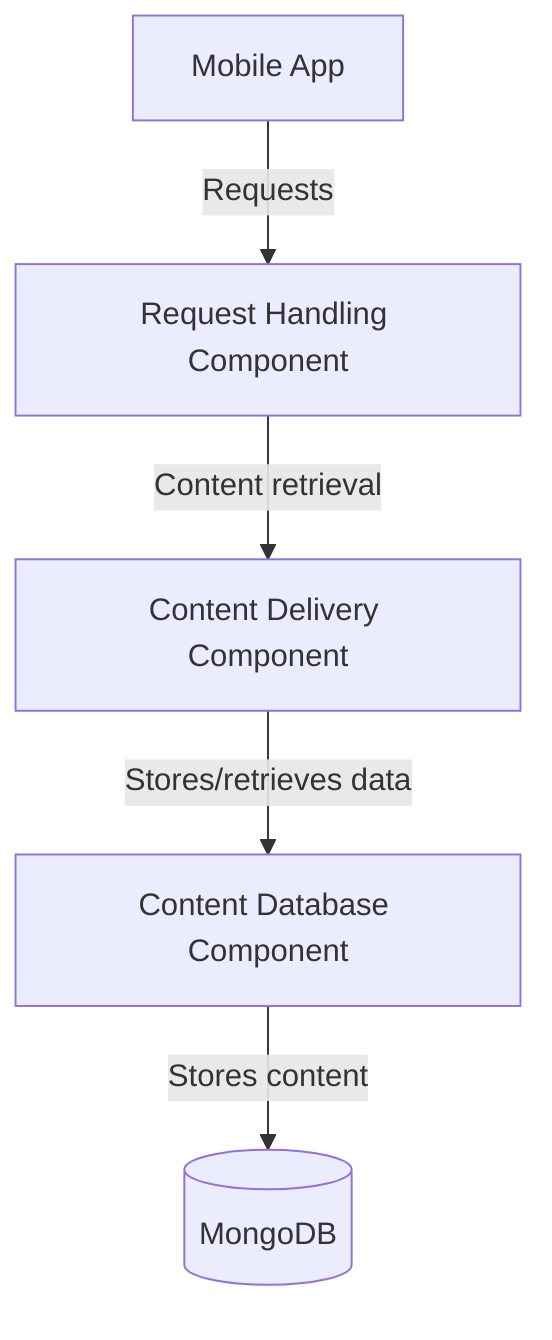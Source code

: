 graph TD
    MA[Mobile App] -->|Requests| RH[Request Handling Component]
    RH -->|Content retrieval| CD[Content Delivery Component]
    CD -->|Stores/retrieves data| CDB[Content Database Component]
    CDB -->|Stores content| MDB[(MongoDB)]